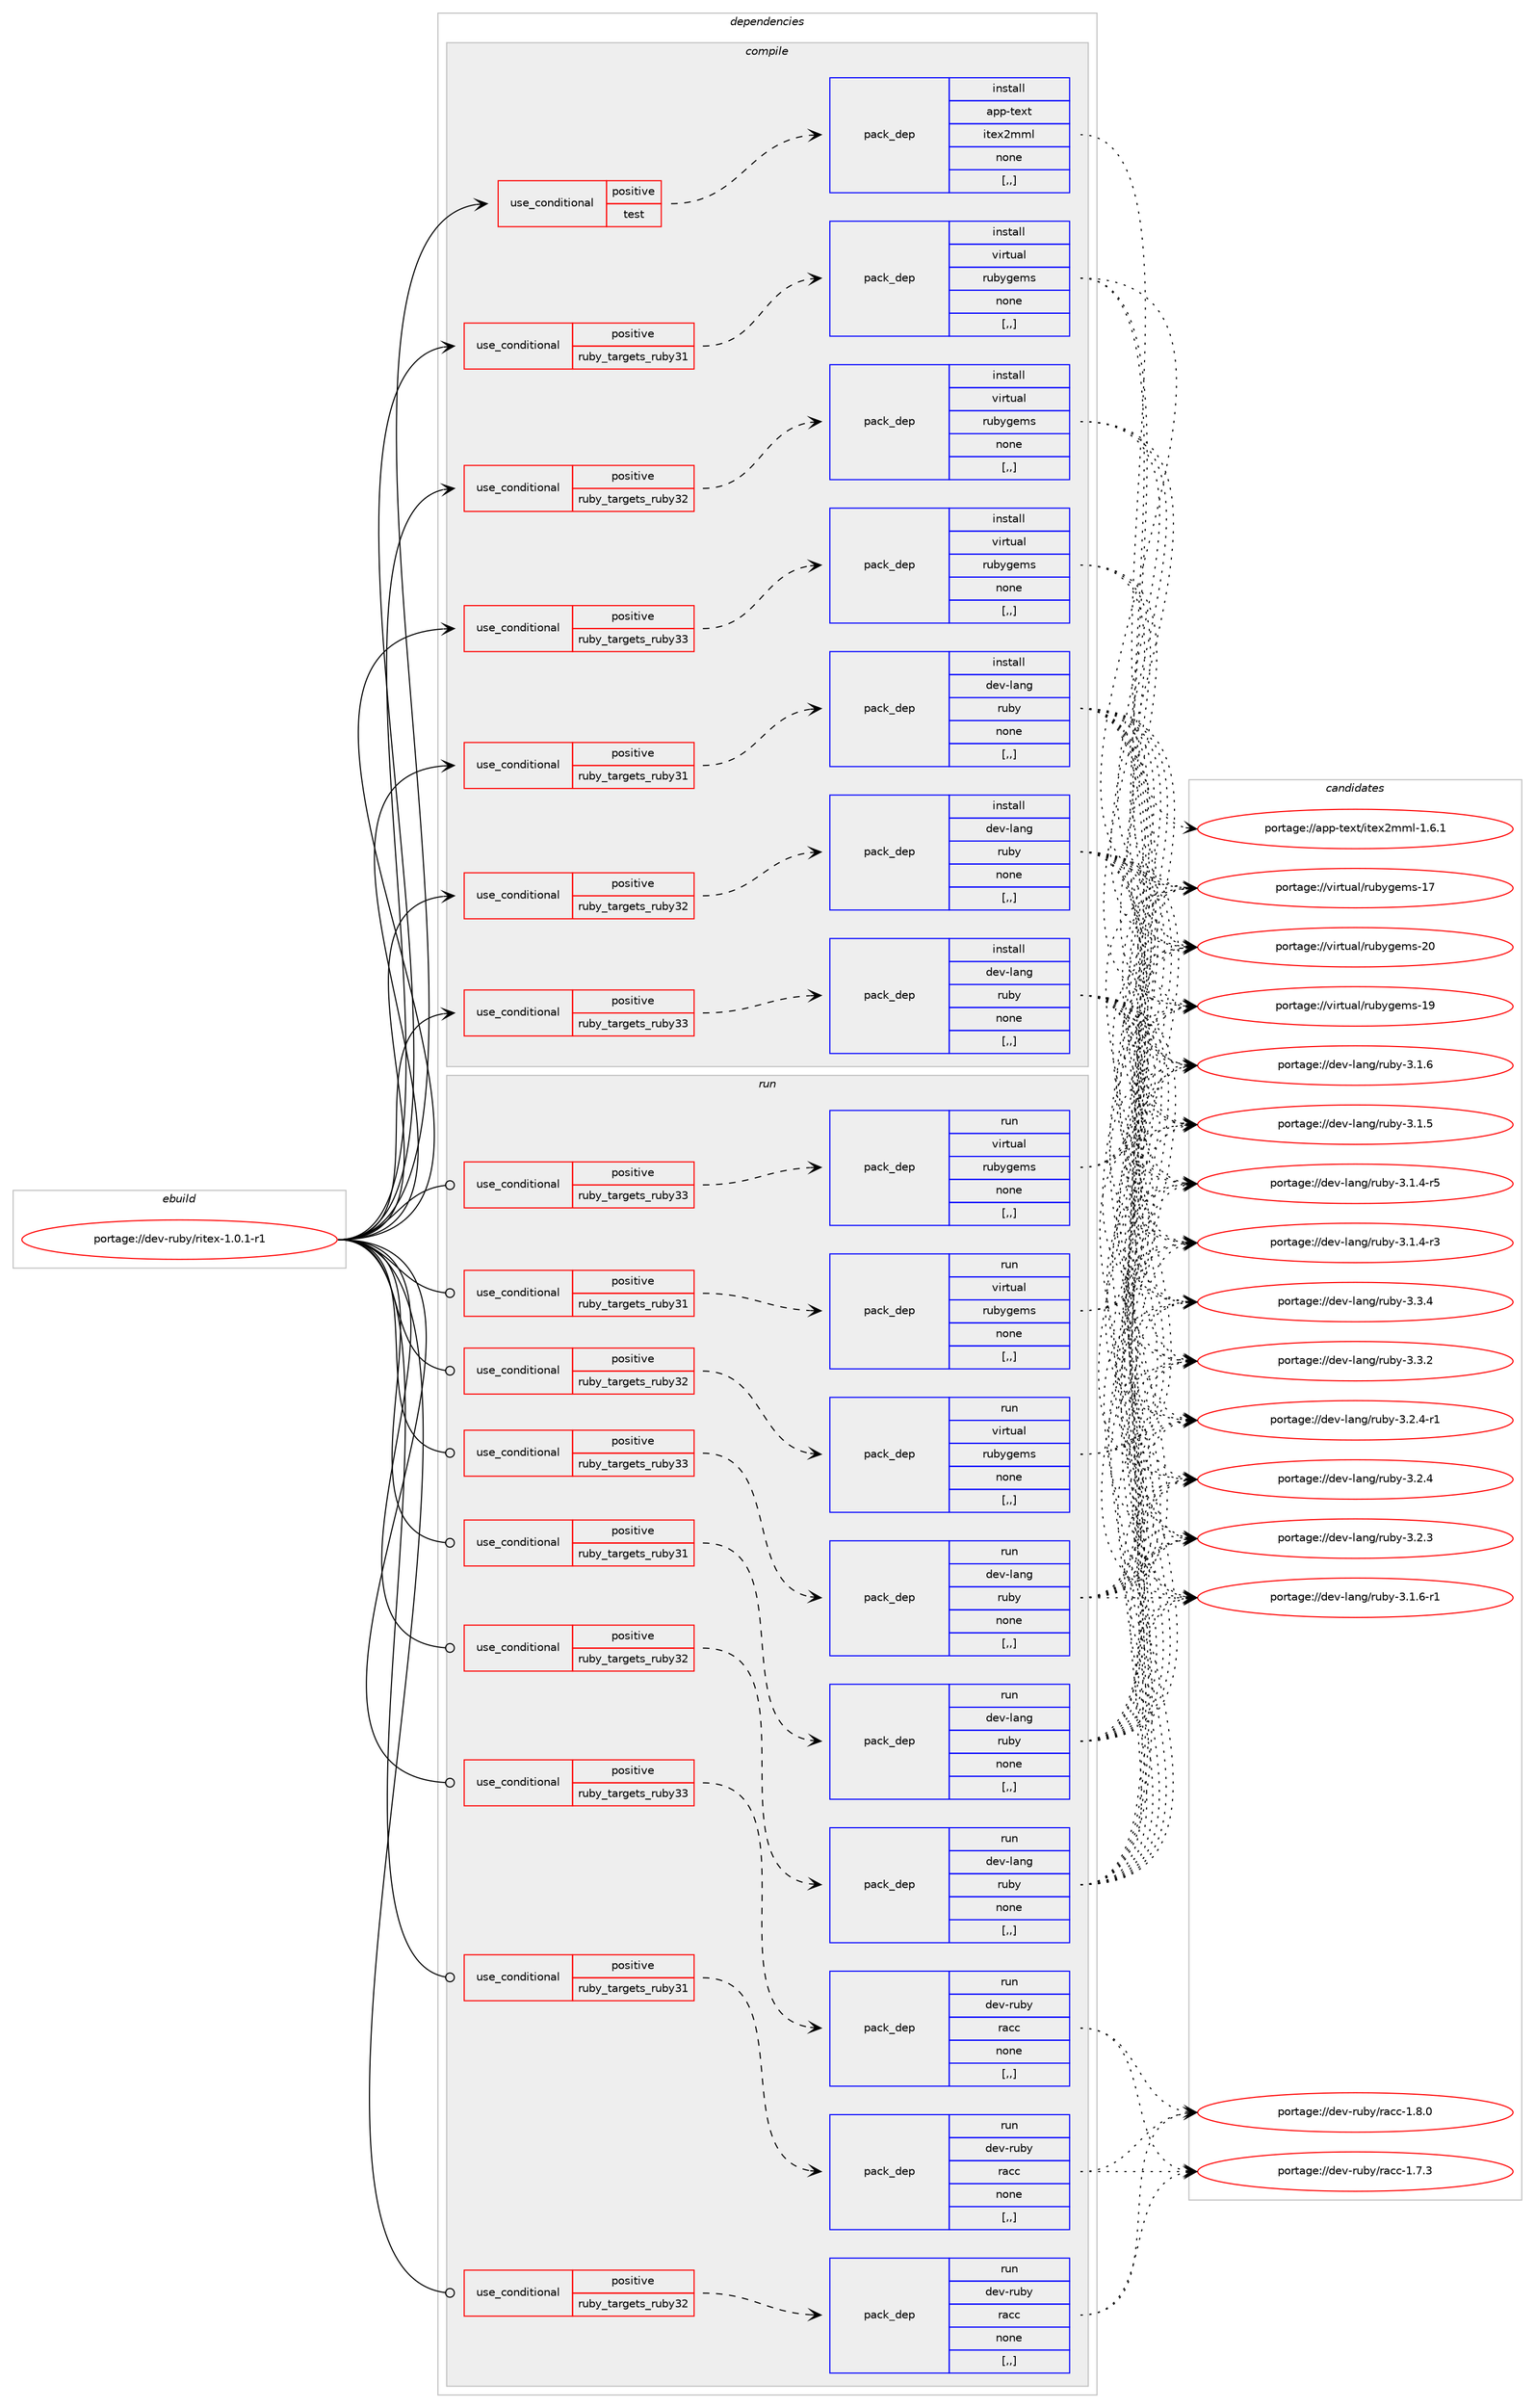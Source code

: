 digraph prolog {

# *************
# Graph options
# *************

newrank=true;
concentrate=true;
compound=true;
graph [rankdir=LR,fontname=Helvetica,fontsize=10,ranksep=1.5];#, ranksep=2.5, nodesep=0.2];
edge  [arrowhead=vee];
node  [fontname=Helvetica,fontsize=10];

# **********
# The ebuild
# **********

subgraph cluster_leftcol {
color=gray;
label=<<i>ebuild</i>>;
id [label="portage://dev-ruby/ritex-1.0.1-r1", color=red, width=4, href="../dev-ruby/ritex-1.0.1-r1.svg"];
}

# ****************
# The dependencies
# ****************

subgraph cluster_midcol {
color=gray;
label=<<i>dependencies</i>>;
subgraph cluster_compile {
fillcolor="#eeeeee";
style=filled;
label=<<i>compile</i>>;
subgraph cond54880 {
dependency199541 [label=<<TABLE BORDER="0" CELLBORDER="1" CELLSPACING="0" CELLPADDING="4"><TR><TD ROWSPAN="3" CELLPADDING="10">use_conditional</TD></TR><TR><TD>positive</TD></TR><TR><TD>ruby_targets_ruby31</TD></TR></TABLE>>, shape=none, color=red];
subgraph pack143298 {
dependency199542 [label=<<TABLE BORDER="0" CELLBORDER="1" CELLSPACING="0" CELLPADDING="4" WIDTH="220"><TR><TD ROWSPAN="6" CELLPADDING="30">pack_dep</TD></TR><TR><TD WIDTH="110">install</TD></TR><TR><TD>dev-lang</TD></TR><TR><TD>ruby</TD></TR><TR><TD>none</TD></TR><TR><TD>[,,]</TD></TR></TABLE>>, shape=none, color=blue];
}
dependency199541:e -> dependency199542:w [weight=20,style="dashed",arrowhead="vee"];
}
id:e -> dependency199541:w [weight=20,style="solid",arrowhead="vee"];
subgraph cond54881 {
dependency199543 [label=<<TABLE BORDER="0" CELLBORDER="1" CELLSPACING="0" CELLPADDING="4"><TR><TD ROWSPAN="3" CELLPADDING="10">use_conditional</TD></TR><TR><TD>positive</TD></TR><TR><TD>ruby_targets_ruby31</TD></TR></TABLE>>, shape=none, color=red];
subgraph pack143299 {
dependency199544 [label=<<TABLE BORDER="0" CELLBORDER="1" CELLSPACING="0" CELLPADDING="4" WIDTH="220"><TR><TD ROWSPAN="6" CELLPADDING="30">pack_dep</TD></TR><TR><TD WIDTH="110">install</TD></TR><TR><TD>virtual</TD></TR><TR><TD>rubygems</TD></TR><TR><TD>none</TD></TR><TR><TD>[,,]</TD></TR></TABLE>>, shape=none, color=blue];
}
dependency199543:e -> dependency199544:w [weight=20,style="dashed",arrowhead="vee"];
}
id:e -> dependency199543:w [weight=20,style="solid",arrowhead="vee"];
subgraph cond54882 {
dependency199545 [label=<<TABLE BORDER="0" CELLBORDER="1" CELLSPACING="0" CELLPADDING="4"><TR><TD ROWSPAN="3" CELLPADDING="10">use_conditional</TD></TR><TR><TD>positive</TD></TR><TR><TD>ruby_targets_ruby32</TD></TR></TABLE>>, shape=none, color=red];
subgraph pack143300 {
dependency199546 [label=<<TABLE BORDER="0" CELLBORDER="1" CELLSPACING="0" CELLPADDING="4" WIDTH="220"><TR><TD ROWSPAN="6" CELLPADDING="30">pack_dep</TD></TR><TR><TD WIDTH="110">install</TD></TR><TR><TD>dev-lang</TD></TR><TR><TD>ruby</TD></TR><TR><TD>none</TD></TR><TR><TD>[,,]</TD></TR></TABLE>>, shape=none, color=blue];
}
dependency199545:e -> dependency199546:w [weight=20,style="dashed",arrowhead="vee"];
}
id:e -> dependency199545:w [weight=20,style="solid",arrowhead="vee"];
subgraph cond54883 {
dependency199547 [label=<<TABLE BORDER="0" CELLBORDER="1" CELLSPACING="0" CELLPADDING="4"><TR><TD ROWSPAN="3" CELLPADDING="10">use_conditional</TD></TR><TR><TD>positive</TD></TR><TR><TD>ruby_targets_ruby32</TD></TR></TABLE>>, shape=none, color=red];
subgraph pack143301 {
dependency199548 [label=<<TABLE BORDER="0" CELLBORDER="1" CELLSPACING="0" CELLPADDING="4" WIDTH="220"><TR><TD ROWSPAN="6" CELLPADDING="30">pack_dep</TD></TR><TR><TD WIDTH="110">install</TD></TR><TR><TD>virtual</TD></TR><TR><TD>rubygems</TD></TR><TR><TD>none</TD></TR><TR><TD>[,,]</TD></TR></TABLE>>, shape=none, color=blue];
}
dependency199547:e -> dependency199548:w [weight=20,style="dashed",arrowhead="vee"];
}
id:e -> dependency199547:w [weight=20,style="solid",arrowhead="vee"];
subgraph cond54884 {
dependency199549 [label=<<TABLE BORDER="0" CELLBORDER="1" CELLSPACING="0" CELLPADDING="4"><TR><TD ROWSPAN="3" CELLPADDING="10">use_conditional</TD></TR><TR><TD>positive</TD></TR><TR><TD>ruby_targets_ruby33</TD></TR></TABLE>>, shape=none, color=red];
subgraph pack143302 {
dependency199550 [label=<<TABLE BORDER="0" CELLBORDER="1" CELLSPACING="0" CELLPADDING="4" WIDTH="220"><TR><TD ROWSPAN="6" CELLPADDING="30">pack_dep</TD></TR><TR><TD WIDTH="110">install</TD></TR><TR><TD>dev-lang</TD></TR><TR><TD>ruby</TD></TR><TR><TD>none</TD></TR><TR><TD>[,,]</TD></TR></TABLE>>, shape=none, color=blue];
}
dependency199549:e -> dependency199550:w [weight=20,style="dashed",arrowhead="vee"];
}
id:e -> dependency199549:w [weight=20,style="solid",arrowhead="vee"];
subgraph cond54885 {
dependency199551 [label=<<TABLE BORDER="0" CELLBORDER="1" CELLSPACING="0" CELLPADDING="4"><TR><TD ROWSPAN="3" CELLPADDING="10">use_conditional</TD></TR><TR><TD>positive</TD></TR><TR><TD>ruby_targets_ruby33</TD></TR></TABLE>>, shape=none, color=red];
subgraph pack143303 {
dependency199552 [label=<<TABLE BORDER="0" CELLBORDER="1" CELLSPACING="0" CELLPADDING="4" WIDTH="220"><TR><TD ROWSPAN="6" CELLPADDING="30">pack_dep</TD></TR><TR><TD WIDTH="110">install</TD></TR><TR><TD>virtual</TD></TR><TR><TD>rubygems</TD></TR><TR><TD>none</TD></TR><TR><TD>[,,]</TD></TR></TABLE>>, shape=none, color=blue];
}
dependency199551:e -> dependency199552:w [weight=20,style="dashed",arrowhead="vee"];
}
id:e -> dependency199551:w [weight=20,style="solid",arrowhead="vee"];
subgraph cond54886 {
dependency199553 [label=<<TABLE BORDER="0" CELLBORDER="1" CELLSPACING="0" CELLPADDING="4"><TR><TD ROWSPAN="3" CELLPADDING="10">use_conditional</TD></TR><TR><TD>positive</TD></TR><TR><TD>test</TD></TR></TABLE>>, shape=none, color=red];
subgraph pack143304 {
dependency199554 [label=<<TABLE BORDER="0" CELLBORDER="1" CELLSPACING="0" CELLPADDING="4" WIDTH="220"><TR><TD ROWSPAN="6" CELLPADDING="30">pack_dep</TD></TR><TR><TD WIDTH="110">install</TD></TR><TR><TD>app-text</TD></TR><TR><TD>itex2mml</TD></TR><TR><TD>none</TD></TR><TR><TD>[,,]</TD></TR></TABLE>>, shape=none, color=blue];
}
dependency199553:e -> dependency199554:w [weight=20,style="dashed",arrowhead="vee"];
}
id:e -> dependency199553:w [weight=20,style="solid",arrowhead="vee"];
}
subgraph cluster_compileandrun {
fillcolor="#eeeeee";
style=filled;
label=<<i>compile and run</i>>;
}
subgraph cluster_run {
fillcolor="#eeeeee";
style=filled;
label=<<i>run</i>>;
subgraph cond54887 {
dependency199555 [label=<<TABLE BORDER="0" CELLBORDER="1" CELLSPACING="0" CELLPADDING="4"><TR><TD ROWSPAN="3" CELLPADDING="10">use_conditional</TD></TR><TR><TD>positive</TD></TR><TR><TD>ruby_targets_ruby31</TD></TR></TABLE>>, shape=none, color=red];
subgraph pack143305 {
dependency199556 [label=<<TABLE BORDER="0" CELLBORDER="1" CELLSPACING="0" CELLPADDING="4" WIDTH="220"><TR><TD ROWSPAN="6" CELLPADDING="30">pack_dep</TD></TR><TR><TD WIDTH="110">run</TD></TR><TR><TD>dev-lang</TD></TR><TR><TD>ruby</TD></TR><TR><TD>none</TD></TR><TR><TD>[,,]</TD></TR></TABLE>>, shape=none, color=blue];
}
dependency199555:e -> dependency199556:w [weight=20,style="dashed",arrowhead="vee"];
}
id:e -> dependency199555:w [weight=20,style="solid",arrowhead="odot"];
subgraph cond54888 {
dependency199557 [label=<<TABLE BORDER="0" CELLBORDER="1" CELLSPACING="0" CELLPADDING="4"><TR><TD ROWSPAN="3" CELLPADDING="10">use_conditional</TD></TR><TR><TD>positive</TD></TR><TR><TD>ruby_targets_ruby31</TD></TR></TABLE>>, shape=none, color=red];
subgraph pack143306 {
dependency199558 [label=<<TABLE BORDER="0" CELLBORDER="1" CELLSPACING="0" CELLPADDING="4" WIDTH="220"><TR><TD ROWSPAN="6" CELLPADDING="30">pack_dep</TD></TR><TR><TD WIDTH="110">run</TD></TR><TR><TD>dev-ruby</TD></TR><TR><TD>racc</TD></TR><TR><TD>none</TD></TR><TR><TD>[,,]</TD></TR></TABLE>>, shape=none, color=blue];
}
dependency199557:e -> dependency199558:w [weight=20,style="dashed",arrowhead="vee"];
}
id:e -> dependency199557:w [weight=20,style="solid",arrowhead="odot"];
subgraph cond54889 {
dependency199559 [label=<<TABLE BORDER="0" CELLBORDER="1" CELLSPACING="0" CELLPADDING="4"><TR><TD ROWSPAN="3" CELLPADDING="10">use_conditional</TD></TR><TR><TD>positive</TD></TR><TR><TD>ruby_targets_ruby31</TD></TR></TABLE>>, shape=none, color=red];
subgraph pack143307 {
dependency199560 [label=<<TABLE BORDER="0" CELLBORDER="1" CELLSPACING="0" CELLPADDING="4" WIDTH="220"><TR><TD ROWSPAN="6" CELLPADDING="30">pack_dep</TD></TR><TR><TD WIDTH="110">run</TD></TR><TR><TD>virtual</TD></TR><TR><TD>rubygems</TD></TR><TR><TD>none</TD></TR><TR><TD>[,,]</TD></TR></TABLE>>, shape=none, color=blue];
}
dependency199559:e -> dependency199560:w [weight=20,style="dashed",arrowhead="vee"];
}
id:e -> dependency199559:w [weight=20,style="solid",arrowhead="odot"];
subgraph cond54890 {
dependency199561 [label=<<TABLE BORDER="0" CELLBORDER="1" CELLSPACING="0" CELLPADDING="4"><TR><TD ROWSPAN="3" CELLPADDING="10">use_conditional</TD></TR><TR><TD>positive</TD></TR><TR><TD>ruby_targets_ruby32</TD></TR></TABLE>>, shape=none, color=red];
subgraph pack143308 {
dependency199562 [label=<<TABLE BORDER="0" CELLBORDER="1" CELLSPACING="0" CELLPADDING="4" WIDTH="220"><TR><TD ROWSPAN="6" CELLPADDING="30">pack_dep</TD></TR><TR><TD WIDTH="110">run</TD></TR><TR><TD>dev-lang</TD></TR><TR><TD>ruby</TD></TR><TR><TD>none</TD></TR><TR><TD>[,,]</TD></TR></TABLE>>, shape=none, color=blue];
}
dependency199561:e -> dependency199562:w [weight=20,style="dashed",arrowhead="vee"];
}
id:e -> dependency199561:w [weight=20,style="solid",arrowhead="odot"];
subgraph cond54891 {
dependency199563 [label=<<TABLE BORDER="0" CELLBORDER="1" CELLSPACING="0" CELLPADDING="4"><TR><TD ROWSPAN="3" CELLPADDING="10">use_conditional</TD></TR><TR><TD>positive</TD></TR><TR><TD>ruby_targets_ruby32</TD></TR></TABLE>>, shape=none, color=red];
subgraph pack143309 {
dependency199564 [label=<<TABLE BORDER="0" CELLBORDER="1" CELLSPACING="0" CELLPADDING="4" WIDTH="220"><TR><TD ROWSPAN="6" CELLPADDING="30">pack_dep</TD></TR><TR><TD WIDTH="110">run</TD></TR><TR><TD>dev-ruby</TD></TR><TR><TD>racc</TD></TR><TR><TD>none</TD></TR><TR><TD>[,,]</TD></TR></TABLE>>, shape=none, color=blue];
}
dependency199563:e -> dependency199564:w [weight=20,style="dashed",arrowhead="vee"];
}
id:e -> dependency199563:w [weight=20,style="solid",arrowhead="odot"];
subgraph cond54892 {
dependency199565 [label=<<TABLE BORDER="0" CELLBORDER="1" CELLSPACING="0" CELLPADDING="4"><TR><TD ROWSPAN="3" CELLPADDING="10">use_conditional</TD></TR><TR><TD>positive</TD></TR><TR><TD>ruby_targets_ruby32</TD></TR></TABLE>>, shape=none, color=red];
subgraph pack143310 {
dependency199566 [label=<<TABLE BORDER="0" CELLBORDER="1" CELLSPACING="0" CELLPADDING="4" WIDTH="220"><TR><TD ROWSPAN="6" CELLPADDING="30">pack_dep</TD></TR><TR><TD WIDTH="110">run</TD></TR><TR><TD>virtual</TD></TR><TR><TD>rubygems</TD></TR><TR><TD>none</TD></TR><TR><TD>[,,]</TD></TR></TABLE>>, shape=none, color=blue];
}
dependency199565:e -> dependency199566:w [weight=20,style="dashed",arrowhead="vee"];
}
id:e -> dependency199565:w [weight=20,style="solid",arrowhead="odot"];
subgraph cond54893 {
dependency199567 [label=<<TABLE BORDER="0" CELLBORDER="1" CELLSPACING="0" CELLPADDING="4"><TR><TD ROWSPAN="3" CELLPADDING="10">use_conditional</TD></TR><TR><TD>positive</TD></TR><TR><TD>ruby_targets_ruby33</TD></TR></TABLE>>, shape=none, color=red];
subgraph pack143311 {
dependency199568 [label=<<TABLE BORDER="0" CELLBORDER="1" CELLSPACING="0" CELLPADDING="4" WIDTH="220"><TR><TD ROWSPAN="6" CELLPADDING="30">pack_dep</TD></TR><TR><TD WIDTH="110">run</TD></TR><TR><TD>dev-lang</TD></TR><TR><TD>ruby</TD></TR><TR><TD>none</TD></TR><TR><TD>[,,]</TD></TR></TABLE>>, shape=none, color=blue];
}
dependency199567:e -> dependency199568:w [weight=20,style="dashed",arrowhead="vee"];
}
id:e -> dependency199567:w [weight=20,style="solid",arrowhead="odot"];
subgraph cond54894 {
dependency199569 [label=<<TABLE BORDER="0" CELLBORDER="1" CELLSPACING="0" CELLPADDING="4"><TR><TD ROWSPAN="3" CELLPADDING="10">use_conditional</TD></TR><TR><TD>positive</TD></TR><TR><TD>ruby_targets_ruby33</TD></TR></TABLE>>, shape=none, color=red];
subgraph pack143312 {
dependency199570 [label=<<TABLE BORDER="0" CELLBORDER="1" CELLSPACING="0" CELLPADDING="4" WIDTH="220"><TR><TD ROWSPAN="6" CELLPADDING="30">pack_dep</TD></TR><TR><TD WIDTH="110">run</TD></TR><TR><TD>dev-ruby</TD></TR><TR><TD>racc</TD></TR><TR><TD>none</TD></TR><TR><TD>[,,]</TD></TR></TABLE>>, shape=none, color=blue];
}
dependency199569:e -> dependency199570:w [weight=20,style="dashed",arrowhead="vee"];
}
id:e -> dependency199569:w [weight=20,style="solid",arrowhead="odot"];
subgraph cond54895 {
dependency199571 [label=<<TABLE BORDER="0" CELLBORDER="1" CELLSPACING="0" CELLPADDING="4"><TR><TD ROWSPAN="3" CELLPADDING="10">use_conditional</TD></TR><TR><TD>positive</TD></TR><TR><TD>ruby_targets_ruby33</TD></TR></TABLE>>, shape=none, color=red];
subgraph pack143313 {
dependency199572 [label=<<TABLE BORDER="0" CELLBORDER="1" CELLSPACING="0" CELLPADDING="4" WIDTH="220"><TR><TD ROWSPAN="6" CELLPADDING="30">pack_dep</TD></TR><TR><TD WIDTH="110">run</TD></TR><TR><TD>virtual</TD></TR><TR><TD>rubygems</TD></TR><TR><TD>none</TD></TR><TR><TD>[,,]</TD></TR></TABLE>>, shape=none, color=blue];
}
dependency199571:e -> dependency199572:w [weight=20,style="dashed",arrowhead="vee"];
}
id:e -> dependency199571:w [weight=20,style="solid",arrowhead="odot"];
}
}

# **************
# The candidates
# **************

subgraph cluster_choices {
rank=same;
color=gray;
label=<<i>candidates</i>>;

subgraph choice143298 {
color=black;
nodesep=1;
choice10010111845108971101034711411798121455146514652 [label="portage://dev-lang/ruby-3.3.4", color=red, width=4,href="../dev-lang/ruby-3.3.4.svg"];
choice10010111845108971101034711411798121455146514650 [label="portage://dev-lang/ruby-3.3.2", color=red, width=4,href="../dev-lang/ruby-3.3.2.svg"];
choice100101118451089711010347114117981214551465046524511449 [label="portage://dev-lang/ruby-3.2.4-r1", color=red, width=4,href="../dev-lang/ruby-3.2.4-r1.svg"];
choice10010111845108971101034711411798121455146504652 [label="portage://dev-lang/ruby-3.2.4", color=red, width=4,href="../dev-lang/ruby-3.2.4.svg"];
choice10010111845108971101034711411798121455146504651 [label="portage://dev-lang/ruby-3.2.3", color=red, width=4,href="../dev-lang/ruby-3.2.3.svg"];
choice100101118451089711010347114117981214551464946544511449 [label="portage://dev-lang/ruby-3.1.6-r1", color=red, width=4,href="../dev-lang/ruby-3.1.6-r1.svg"];
choice10010111845108971101034711411798121455146494654 [label="portage://dev-lang/ruby-3.1.6", color=red, width=4,href="../dev-lang/ruby-3.1.6.svg"];
choice10010111845108971101034711411798121455146494653 [label="portage://dev-lang/ruby-3.1.5", color=red, width=4,href="../dev-lang/ruby-3.1.5.svg"];
choice100101118451089711010347114117981214551464946524511453 [label="portage://dev-lang/ruby-3.1.4-r5", color=red, width=4,href="../dev-lang/ruby-3.1.4-r5.svg"];
choice100101118451089711010347114117981214551464946524511451 [label="portage://dev-lang/ruby-3.1.4-r3", color=red, width=4,href="../dev-lang/ruby-3.1.4-r3.svg"];
dependency199542:e -> choice10010111845108971101034711411798121455146514652:w [style=dotted,weight="100"];
dependency199542:e -> choice10010111845108971101034711411798121455146514650:w [style=dotted,weight="100"];
dependency199542:e -> choice100101118451089711010347114117981214551465046524511449:w [style=dotted,weight="100"];
dependency199542:e -> choice10010111845108971101034711411798121455146504652:w [style=dotted,weight="100"];
dependency199542:e -> choice10010111845108971101034711411798121455146504651:w [style=dotted,weight="100"];
dependency199542:e -> choice100101118451089711010347114117981214551464946544511449:w [style=dotted,weight="100"];
dependency199542:e -> choice10010111845108971101034711411798121455146494654:w [style=dotted,weight="100"];
dependency199542:e -> choice10010111845108971101034711411798121455146494653:w [style=dotted,weight="100"];
dependency199542:e -> choice100101118451089711010347114117981214551464946524511453:w [style=dotted,weight="100"];
dependency199542:e -> choice100101118451089711010347114117981214551464946524511451:w [style=dotted,weight="100"];
}
subgraph choice143299 {
color=black;
nodesep=1;
choice118105114116117971084711411798121103101109115455048 [label="portage://virtual/rubygems-20", color=red, width=4,href="../virtual/rubygems-20.svg"];
choice118105114116117971084711411798121103101109115454957 [label="portage://virtual/rubygems-19", color=red, width=4,href="../virtual/rubygems-19.svg"];
choice118105114116117971084711411798121103101109115454955 [label="portage://virtual/rubygems-17", color=red, width=4,href="../virtual/rubygems-17.svg"];
dependency199544:e -> choice118105114116117971084711411798121103101109115455048:w [style=dotted,weight="100"];
dependency199544:e -> choice118105114116117971084711411798121103101109115454957:w [style=dotted,weight="100"];
dependency199544:e -> choice118105114116117971084711411798121103101109115454955:w [style=dotted,weight="100"];
}
subgraph choice143300 {
color=black;
nodesep=1;
choice10010111845108971101034711411798121455146514652 [label="portage://dev-lang/ruby-3.3.4", color=red, width=4,href="../dev-lang/ruby-3.3.4.svg"];
choice10010111845108971101034711411798121455146514650 [label="portage://dev-lang/ruby-3.3.2", color=red, width=4,href="../dev-lang/ruby-3.3.2.svg"];
choice100101118451089711010347114117981214551465046524511449 [label="portage://dev-lang/ruby-3.2.4-r1", color=red, width=4,href="../dev-lang/ruby-3.2.4-r1.svg"];
choice10010111845108971101034711411798121455146504652 [label="portage://dev-lang/ruby-3.2.4", color=red, width=4,href="../dev-lang/ruby-3.2.4.svg"];
choice10010111845108971101034711411798121455146504651 [label="portage://dev-lang/ruby-3.2.3", color=red, width=4,href="../dev-lang/ruby-3.2.3.svg"];
choice100101118451089711010347114117981214551464946544511449 [label="portage://dev-lang/ruby-3.1.6-r1", color=red, width=4,href="../dev-lang/ruby-3.1.6-r1.svg"];
choice10010111845108971101034711411798121455146494654 [label="portage://dev-lang/ruby-3.1.6", color=red, width=4,href="../dev-lang/ruby-3.1.6.svg"];
choice10010111845108971101034711411798121455146494653 [label="portage://dev-lang/ruby-3.1.5", color=red, width=4,href="../dev-lang/ruby-3.1.5.svg"];
choice100101118451089711010347114117981214551464946524511453 [label="portage://dev-lang/ruby-3.1.4-r5", color=red, width=4,href="../dev-lang/ruby-3.1.4-r5.svg"];
choice100101118451089711010347114117981214551464946524511451 [label="portage://dev-lang/ruby-3.1.4-r3", color=red, width=4,href="../dev-lang/ruby-3.1.4-r3.svg"];
dependency199546:e -> choice10010111845108971101034711411798121455146514652:w [style=dotted,weight="100"];
dependency199546:e -> choice10010111845108971101034711411798121455146514650:w [style=dotted,weight="100"];
dependency199546:e -> choice100101118451089711010347114117981214551465046524511449:w [style=dotted,weight="100"];
dependency199546:e -> choice10010111845108971101034711411798121455146504652:w [style=dotted,weight="100"];
dependency199546:e -> choice10010111845108971101034711411798121455146504651:w [style=dotted,weight="100"];
dependency199546:e -> choice100101118451089711010347114117981214551464946544511449:w [style=dotted,weight="100"];
dependency199546:e -> choice10010111845108971101034711411798121455146494654:w [style=dotted,weight="100"];
dependency199546:e -> choice10010111845108971101034711411798121455146494653:w [style=dotted,weight="100"];
dependency199546:e -> choice100101118451089711010347114117981214551464946524511453:w [style=dotted,weight="100"];
dependency199546:e -> choice100101118451089711010347114117981214551464946524511451:w [style=dotted,weight="100"];
}
subgraph choice143301 {
color=black;
nodesep=1;
choice118105114116117971084711411798121103101109115455048 [label="portage://virtual/rubygems-20", color=red, width=4,href="../virtual/rubygems-20.svg"];
choice118105114116117971084711411798121103101109115454957 [label="portage://virtual/rubygems-19", color=red, width=4,href="../virtual/rubygems-19.svg"];
choice118105114116117971084711411798121103101109115454955 [label="portage://virtual/rubygems-17", color=red, width=4,href="../virtual/rubygems-17.svg"];
dependency199548:e -> choice118105114116117971084711411798121103101109115455048:w [style=dotted,weight="100"];
dependency199548:e -> choice118105114116117971084711411798121103101109115454957:w [style=dotted,weight="100"];
dependency199548:e -> choice118105114116117971084711411798121103101109115454955:w [style=dotted,weight="100"];
}
subgraph choice143302 {
color=black;
nodesep=1;
choice10010111845108971101034711411798121455146514652 [label="portage://dev-lang/ruby-3.3.4", color=red, width=4,href="../dev-lang/ruby-3.3.4.svg"];
choice10010111845108971101034711411798121455146514650 [label="portage://dev-lang/ruby-3.3.2", color=red, width=4,href="../dev-lang/ruby-3.3.2.svg"];
choice100101118451089711010347114117981214551465046524511449 [label="portage://dev-lang/ruby-3.2.4-r1", color=red, width=4,href="../dev-lang/ruby-3.2.4-r1.svg"];
choice10010111845108971101034711411798121455146504652 [label="portage://dev-lang/ruby-3.2.4", color=red, width=4,href="../dev-lang/ruby-3.2.4.svg"];
choice10010111845108971101034711411798121455146504651 [label="portage://dev-lang/ruby-3.2.3", color=red, width=4,href="../dev-lang/ruby-3.2.3.svg"];
choice100101118451089711010347114117981214551464946544511449 [label="portage://dev-lang/ruby-3.1.6-r1", color=red, width=4,href="../dev-lang/ruby-3.1.6-r1.svg"];
choice10010111845108971101034711411798121455146494654 [label="portage://dev-lang/ruby-3.1.6", color=red, width=4,href="../dev-lang/ruby-3.1.6.svg"];
choice10010111845108971101034711411798121455146494653 [label="portage://dev-lang/ruby-3.1.5", color=red, width=4,href="../dev-lang/ruby-3.1.5.svg"];
choice100101118451089711010347114117981214551464946524511453 [label="portage://dev-lang/ruby-3.1.4-r5", color=red, width=4,href="../dev-lang/ruby-3.1.4-r5.svg"];
choice100101118451089711010347114117981214551464946524511451 [label="portage://dev-lang/ruby-3.1.4-r3", color=red, width=4,href="../dev-lang/ruby-3.1.4-r3.svg"];
dependency199550:e -> choice10010111845108971101034711411798121455146514652:w [style=dotted,weight="100"];
dependency199550:e -> choice10010111845108971101034711411798121455146514650:w [style=dotted,weight="100"];
dependency199550:e -> choice100101118451089711010347114117981214551465046524511449:w [style=dotted,weight="100"];
dependency199550:e -> choice10010111845108971101034711411798121455146504652:w [style=dotted,weight="100"];
dependency199550:e -> choice10010111845108971101034711411798121455146504651:w [style=dotted,weight="100"];
dependency199550:e -> choice100101118451089711010347114117981214551464946544511449:w [style=dotted,weight="100"];
dependency199550:e -> choice10010111845108971101034711411798121455146494654:w [style=dotted,weight="100"];
dependency199550:e -> choice10010111845108971101034711411798121455146494653:w [style=dotted,weight="100"];
dependency199550:e -> choice100101118451089711010347114117981214551464946524511453:w [style=dotted,weight="100"];
dependency199550:e -> choice100101118451089711010347114117981214551464946524511451:w [style=dotted,weight="100"];
}
subgraph choice143303 {
color=black;
nodesep=1;
choice118105114116117971084711411798121103101109115455048 [label="portage://virtual/rubygems-20", color=red, width=4,href="../virtual/rubygems-20.svg"];
choice118105114116117971084711411798121103101109115454957 [label="portage://virtual/rubygems-19", color=red, width=4,href="../virtual/rubygems-19.svg"];
choice118105114116117971084711411798121103101109115454955 [label="portage://virtual/rubygems-17", color=red, width=4,href="../virtual/rubygems-17.svg"];
dependency199552:e -> choice118105114116117971084711411798121103101109115455048:w [style=dotted,weight="100"];
dependency199552:e -> choice118105114116117971084711411798121103101109115454957:w [style=dotted,weight="100"];
dependency199552:e -> choice118105114116117971084711411798121103101109115454955:w [style=dotted,weight="100"];
}
subgraph choice143304 {
color=black;
nodesep=1;
choice97112112451161011201164710511610112050109109108454946544649 [label="portage://app-text/itex2mml-1.6.1", color=red, width=4,href="../app-text/itex2mml-1.6.1.svg"];
dependency199554:e -> choice97112112451161011201164710511610112050109109108454946544649:w [style=dotted,weight="100"];
}
subgraph choice143305 {
color=black;
nodesep=1;
choice10010111845108971101034711411798121455146514652 [label="portage://dev-lang/ruby-3.3.4", color=red, width=4,href="../dev-lang/ruby-3.3.4.svg"];
choice10010111845108971101034711411798121455146514650 [label="portage://dev-lang/ruby-3.3.2", color=red, width=4,href="../dev-lang/ruby-3.3.2.svg"];
choice100101118451089711010347114117981214551465046524511449 [label="portage://dev-lang/ruby-3.2.4-r1", color=red, width=4,href="../dev-lang/ruby-3.2.4-r1.svg"];
choice10010111845108971101034711411798121455146504652 [label="portage://dev-lang/ruby-3.2.4", color=red, width=4,href="../dev-lang/ruby-3.2.4.svg"];
choice10010111845108971101034711411798121455146504651 [label="portage://dev-lang/ruby-3.2.3", color=red, width=4,href="../dev-lang/ruby-3.2.3.svg"];
choice100101118451089711010347114117981214551464946544511449 [label="portage://dev-lang/ruby-3.1.6-r1", color=red, width=4,href="../dev-lang/ruby-3.1.6-r1.svg"];
choice10010111845108971101034711411798121455146494654 [label="portage://dev-lang/ruby-3.1.6", color=red, width=4,href="../dev-lang/ruby-3.1.6.svg"];
choice10010111845108971101034711411798121455146494653 [label="portage://dev-lang/ruby-3.1.5", color=red, width=4,href="../dev-lang/ruby-3.1.5.svg"];
choice100101118451089711010347114117981214551464946524511453 [label="portage://dev-lang/ruby-3.1.4-r5", color=red, width=4,href="../dev-lang/ruby-3.1.4-r5.svg"];
choice100101118451089711010347114117981214551464946524511451 [label="portage://dev-lang/ruby-3.1.4-r3", color=red, width=4,href="../dev-lang/ruby-3.1.4-r3.svg"];
dependency199556:e -> choice10010111845108971101034711411798121455146514652:w [style=dotted,weight="100"];
dependency199556:e -> choice10010111845108971101034711411798121455146514650:w [style=dotted,weight="100"];
dependency199556:e -> choice100101118451089711010347114117981214551465046524511449:w [style=dotted,weight="100"];
dependency199556:e -> choice10010111845108971101034711411798121455146504652:w [style=dotted,weight="100"];
dependency199556:e -> choice10010111845108971101034711411798121455146504651:w [style=dotted,weight="100"];
dependency199556:e -> choice100101118451089711010347114117981214551464946544511449:w [style=dotted,weight="100"];
dependency199556:e -> choice10010111845108971101034711411798121455146494654:w [style=dotted,weight="100"];
dependency199556:e -> choice10010111845108971101034711411798121455146494653:w [style=dotted,weight="100"];
dependency199556:e -> choice100101118451089711010347114117981214551464946524511453:w [style=dotted,weight="100"];
dependency199556:e -> choice100101118451089711010347114117981214551464946524511451:w [style=dotted,weight="100"];
}
subgraph choice143306 {
color=black;
nodesep=1;
choice100101118451141179812147114979999454946564648 [label="portage://dev-ruby/racc-1.8.0", color=red, width=4,href="../dev-ruby/racc-1.8.0.svg"];
choice100101118451141179812147114979999454946554651 [label="portage://dev-ruby/racc-1.7.3", color=red, width=4,href="../dev-ruby/racc-1.7.3.svg"];
dependency199558:e -> choice100101118451141179812147114979999454946564648:w [style=dotted,weight="100"];
dependency199558:e -> choice100101118451141179812147114979999454946554651:w [style=dotted,weight="100"];
}
subgraph choice143307 {
color=black;
nodesep=1;
choice118105114116117971084711411798121103101109115455048 [label="portage://virtual/rubygems-20", color=red, width=4,href="../virtual/rubygems-20.svg"];
choice118105114116117971084711411798121103101109115454957 [label="portage://virtual/rubygems-19", color=red, width=4,href="../virtual/rubygems-19.svg"];
choice118105114116117971084711411798121103101109115454955 [label="portage://virtual/rubygems-17", color=red, width=4,href="../virtual/rubygems-17.svg"];
dependency199560:e -> choice118105114116117971084711411798121103101109115455048:w [style=dotted,weight="100"];
dependency199560:e -> choice118105114116117971084711411798121103101109115454957:w [style=dotted,weight="100"];
dependency199560:e -> choice118105114116117971084711411798121103101109115454955:w [style=dotted,weight="100"];
}
subgraph choice143308 {
color=black;
nodesep=1;
choice10010111845108971101034711411798121455146514652 [label="portage://dev-lang/ruby-3.3.4", color=red, width=4,href="../dev-lang/ruby-3.3.4.svg"];
choice10010111845108971101034711411798121455146514650 [label="portage://dev-lang/ruby-3.3.2", color=red, width=4,href="../dev-lang/ruby-3.3.2.svg"];
choice100101118451089711010347114117981214551465046524511449 [label="portage://dev-lang/ruby-3.2.4-r1", color=red, width=4,href="../dev-lang/ruby-3.2.4-r1.svg"];
choice10010111845108971101034711411798121455146504652 [label="portage://dev-lang/ruby-3.2.4", color=red, width=4,href="../dev-lang/ruby-3.2.4.svg"];
choice10010111845108971101034711411798121455146504651 [label="portage://dev-lang/ruby-3.2.3", color=red, width=4,href="../dev-lang/ruby-3.2.3.svg"];
choice100101118451089711010347114117981214551464946544511449 [label="portage://dev-lang/ruby-3.1.6-r1", color=red, width=4,href="../dev-lang/ruby-3.1.6-r1.svg"];
choice10010111845108971101034711411798121455146494654 [label="portage://dev-lang/ruby-3.1.6", color=red, width=4,href="../dev-lang/ruby-3.1.6.svg"];
choice10010111845108971101034711411798121455146494653 [label="portage://dev-lang/ruby-3.1.5", color=red, width=4,href="../dev-lang/ruby-3.1.5.svg"];
choice100101118451089711010347114117981214551464946524511453 [label="portage://dev-lang/ruby-3.1.4-r5", color=red, width=4,href="../dev-lang/ruby-3.1.4-r5.svg"];
choice100101118451089711010347114117981214551464946524511451 [label="portage://dev-lang/ruby-3.1.4-r3", color=red, width=4,href="../dev-lang/ruby-3.1.4-r3.svg"];
dependency199562:e -> choice10010111845108971101034711411798121455146514652:w [style=dotted,weight="100"];
dependency199562:e -> choice10010111845108971101034711411798121455146514650:w [style=dotted,weight="100"];
dependency199562:e -> choice100101118451089711010347114117981214551465046524511449:w [style=dotted,weight="100"];
dependency199562:e -> choice10010111845108971101034711411798121455146504652:w [style=dotted,weight="100"];
dependency199562:e -> choice10010111845108971101034711411798121455146504651:w [style=dotted,weight="100"];
dependency199562:e -> choice100101118451089711010347114117981214551464946544511449:w [style=dotted,weight="100"];
dependency199562:e -> choice10010111845108971101034711411798121455146494654:w [style=dotted,weight="100"];
dependency199562:e -> choice10010111845108971101034711411798121455146494653:w [style=dotted,weight="100"];
dependency199562:e -> choice100101118451089711010347114117981214551464946524511453:w [style=dotted,weight="100"];
dependency199562:e -> choice100101118451089711010347114117981214551464946524511451:w [style=dotted,weight="100"];
}
subgraph choice143309 {
color=black;
nodesep=1;
choice100101118451141179812147114979999454946564648 [label="portage://dev-ruby/racc-1.8.0", color=red, width=4,href="../dev-ruby/racc-1.8.0.svg"];
choice100101118451141179812147114979999454946554651 [label="portage://dev-ruby/racc-1.7.3", color=red, width=4,href="../dev-ruby/racc-1.7.3.svg"];
dependency199564:e -> choice100101118451141179812147114979999454946564648:w [style=dotted,weight="100"];
dependency199564:e -> choice100101118451141179812147114979999454946554651:w [style=dotted,weight="100"];
}
subgraph choice143310 {
color=black;
nodesep=1;
choice118105114116117971084711411798121103101109115455048 [label="portage://virtual/rubygems-20", color=red, width=4,href="../virtual/rubygems-20.svg"];
choice118105114116117971084711411798121103101109115454957 [label="portage://virtual/rubygems-19", color=red, width=4,href="../virtual/rubygems-19.svg"];
choice118105114116117971084711411798121103101109115454955 [label="portage://virtual/rubygems-17", color=red, width=4,href="../virtual/rubygems-17.svg"];
dependency199566:e -> choice118105114116117971084711411798121103101109115455048:w [style=dotted,weight="100"];
dependency199566:e -> choice118105114116117971084711411798121103101109115454957:w [style=dotted,weight="100"];
dependency199566:e -> choice118105114116117971084711411798121103101109115454955:w [style=dotted,weight="100"];
}
subgraph choice143311 {
color=black;
nodesep=1;
choice10010111845108971101034711411798121455146514652 [label="portage://dev-lang/ruby-3.3.4", color=red, width=4,href="../dev-lang/ruby-3.3.4.svg"];
choice10010111845108971101034711411798121455146514650 [label="portage://dev-lang/ruby-3.3.2", color=red, width=4,href="../dev-lang/ruby-3.3.2.svg"];
choice100101118451089711010347114117981214551465046524511449 [label="portage://dev-lang/ruby-3.2.4-r1", color=red, width=4,href="../dev-lang/ruby-3.2.4-r1.svg"];
choice10010111845108971101034711411798121455146504652 [label="portage://dev-lang/ruby-3.2.4", color=red, width=4,href="../dev-lang/ruby-3.2.4.svg"];
choice10010111845108971101034711411798121455146504651 [label="portage://dev-lang/ruby-3.2.3", color=red, width=4,href="../dev-lang/ruby-3.2.3.svg"];
choice100101118451089711010347114117981214551464946544511449 [label="portage://dev-lang/ruby-3.1.6-r1", color=red, width=4,href="../dev-lang/ruby-3.1.6-r1.svg"];
choice10010111845108971101034711411798121455146494654 [label="portage://dev-lang/ruby-3.1.6", color=red, width=4,href="../dev-lang/ruby-3.1.6.svg"];
choice10010111845108971101034711411798121455146494653 [label="portage://dev-lang/ruby-3.1.5", color=red, width=4,href="../dev-lang/ruby-3.1.5.svg"];
choice100101118451089711010347114117981214551464946524511453 [label="portage://dev-lang/ruby-3.1.4-r5", color=red, width=4,href="../dev-lang/ruby-3.1.4-r5.svg"];
choice100101118451089711010347114117981214551464946524511451 [label="portage://dev-lang/ruby-3.1.4-r3", color=red, width=4,href="../dev-lang/ruby-3.1.4-r3.svg"];
dependency199568:e -> choice10010111845108971101034711411798121455146514652:w [style=dotted,weight="100"];
dependency199568:e -> choice10010111845108971101034711411798121455146514650:w [style=dotted,weight="100"];
dependency199568:e -> choice100101118451089711010347114117981214551465046524511449:w [style=dotted,weight="100"];
dependency199568:e -> choice10010111845108971101034711411798121455146504652:w [style=dotted,weight="100"];
dependency199568:e -> choice10010111845108971101034711411798121455146504651:w [style=dotted,weight="100"];
dependency199568:e -> choice100101118451089711010347114117981214551464946544511449:w [style=dotted,weight="100"];
dependency199568:e -> choice10010111845108971101034711411798121455146494654:w [style=dotted,weight="100"];
dependency199568:e -> choice10010111845108971101034711411798121455146494653:w [style=dotted,weight="100"];
dependency199568:e -> choice100101118451089711010347114117981214551464946524511453:w [style=dotted,weight="100"];
dependency199568:e -> choice100101118451089711010347114117981214551464946524511451:w [style=dotted,weight="100"];
}
subgraph choice143312 {
color=black;
nodesep=1;
choice100101118451141179812147114979999454946564648 [label="portage://dev-ruby/racc-1.8.0", color=red, width=4,href="../dev-ruby/racc-1.8.0.svg"];
choice100101118451141179812147114979999454946554651 [label="portage://dev-ruby/racc-1.7.3", color=red, width=4,href="../dev-ruby/racc-1.7.3.svg"];
dependency199570:e -> choice100101118451141179812147114979999454946564648:w [style=dotted,weight="100"];
dependency199570:e -> choice100101118451141179812147114979999454946554651:w [style=dotted,weight="100"];
}
subgraph choice143313 {
color=black;
nodesep=1;
choice118105114116117971084711411798121103101109115455048 [label="portage://virtual/rubygems-20", color=red, width=4,href="../virtual/rubygems-20.svg"];
choice118105114116117971084711411798121103101109115454957 [label="portage://virtual/rubygems-19", color=red, width=4,href="../virtual/rubygems-19.svg"];
choice118105114116117971084711411798121103101109115454955 [label="portage://virtual/rubygems-17", color=red, width=4,href="../virtual/rubygems-17.svg"];
dependency199572:e -> choice118105114116117971084711411798121103101109115455048:w [style=dotted,weight="100"];
dependency199572:e -> choice118105114116117971084711411798121103101109115454957:w [style=dotted,weight="100"];
dependency199572:e -> choice118105114116117971084711411798121103101109115454955:w [style=dotted,weight="100"];
}
}

}
